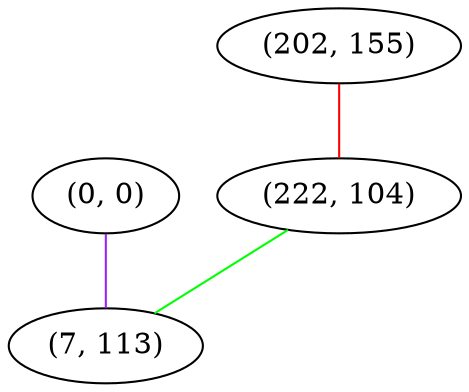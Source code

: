 graph "" {
"(0, 0)";
"(202, 155)";
"(222, 104)";
"(7, 113)";
"(0, 0)" -- "(7, 113)"  [color=purple, key=0, weight=4];
"(202, 155)" -- "(222, 104)"  [color=red, key=0, weight=1];
"(222, 104)" -- "(7, 113)"  [color=green, key=0, weight=2];
}
